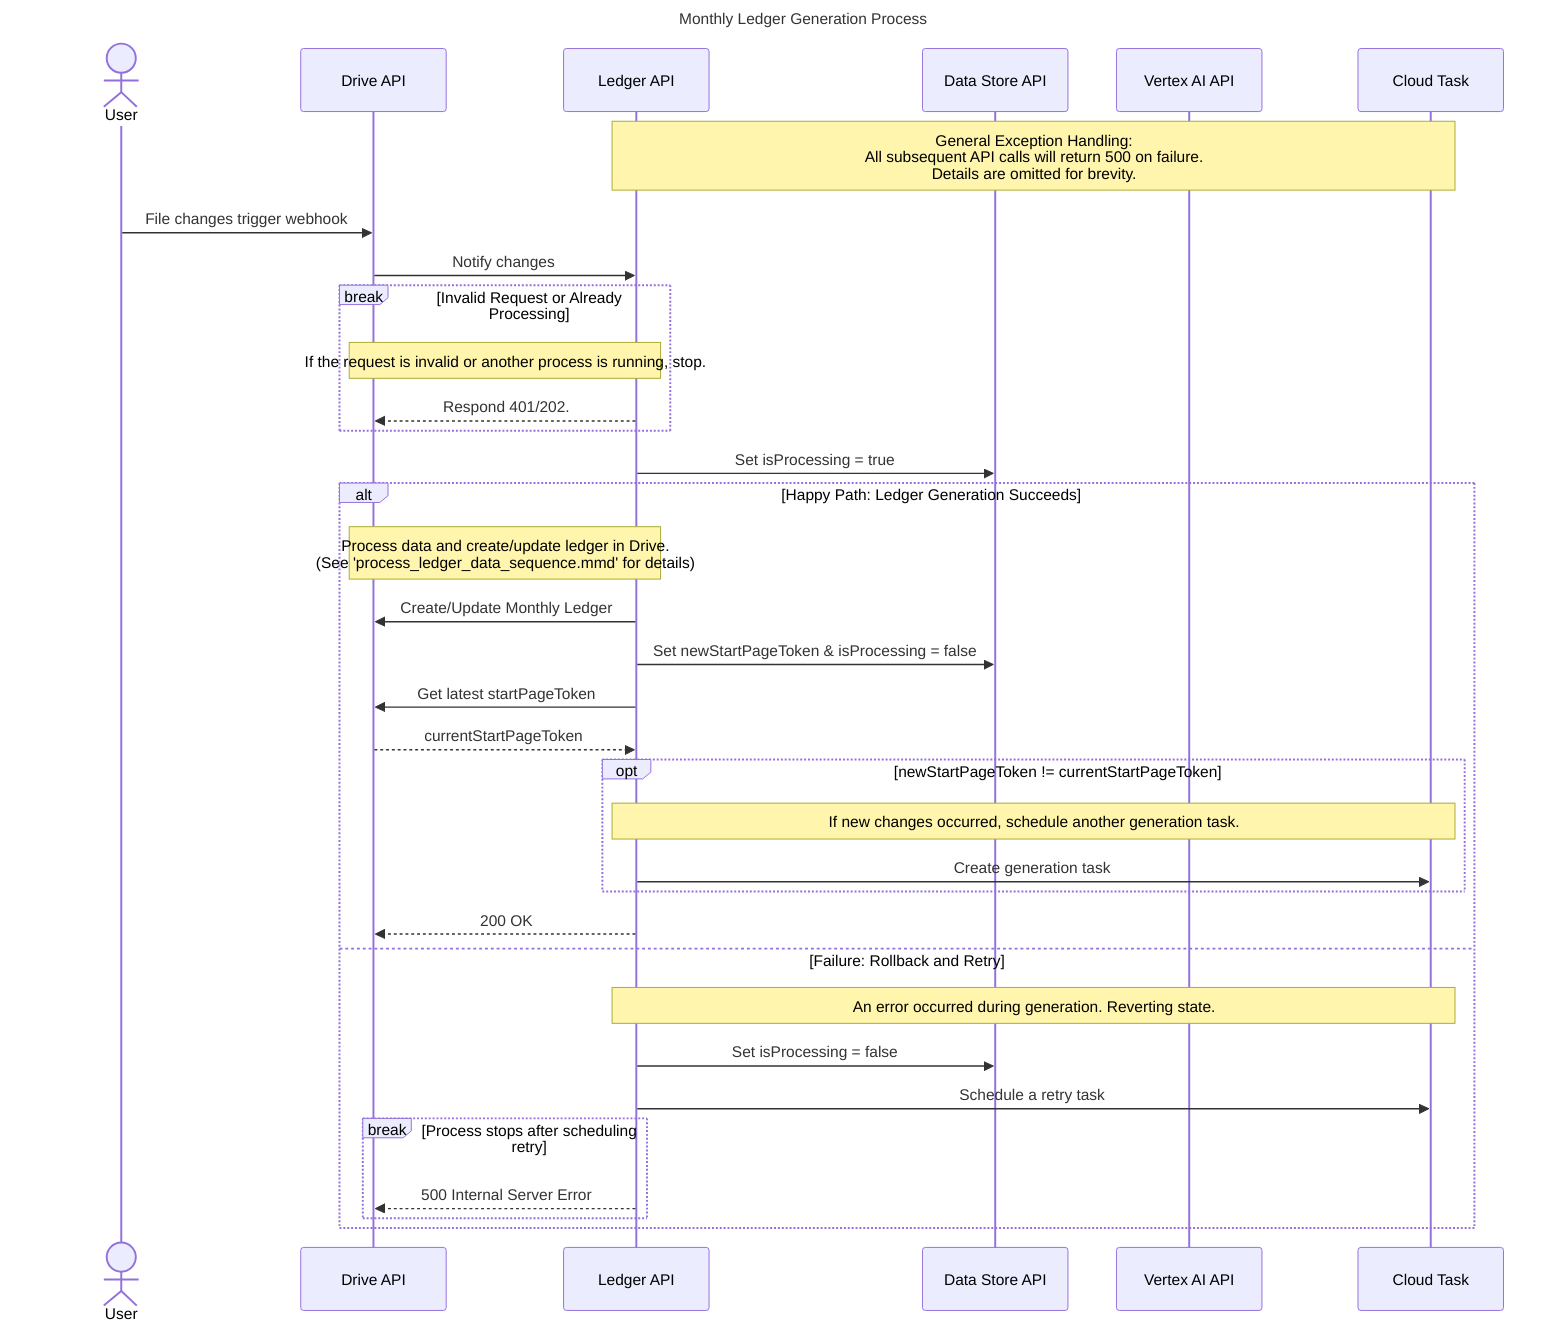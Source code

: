 sequenceDiagram
  title Monthly Ledger Generation Process

  actor User
  participant Drive API
  participant Ledger API
  participant Data Store API
  participant Vertex AI API
  participant Cloud Task

  note over Ledger API, Cloud Task: General Exception Handling:<br/>All subsequent API calls will return 500 on failure.<br/>Details are omitted for brevity.

  User ->> Drive API: File changes trigger webhook
  Drive API ->> Ledger API: Notify changes

  break Invalid Request or Already Processing
    note over Drive API, Ledger API: If the request is invalid or another process is running, stop.
    Ledger API -->> Drive API: Respond 401/202.
  end

  Ledger API ->> Data Store API: Set isProcessing = true

  alt Happy Path: Ledger Generation Succeeds
    note over Ledger API, Drive API: Process data and create/update ledger in Drive.<br/>(See 'process_ledger_data_sequence.mmd' for details)
    Ledger API ->> Drive API: Create/Update Monthly Ledger
    
    Ledger API ->> Data Store API: Set newStartPageToken & isProcessing = false

    Ledger API ->> Drive API: Get latest startPageToken
    Drive API -->> Ledger API: currentStartPageToken
    opt newStartPageToken != currentStartPageToken
      note over Ledger API, Cloud Task: If new changes occurred, schedule another generation task.
      Ledger API ->> Cloud Task: Create generation task
    end

    Ledger API -->> Drive API: 200 OK

  else Failure: Rollback and Retry
    note over Ledger API, Cloud Task: An error occurred during generation. Reverting state.
    Ledger API ->> Data Store API: Set isProcessing = false
    Ledger API ->> Cloud Task: Schedule a retry task
    break Process stops after scheduling retry
      Ledger API -->> Drive API: 500 Internal Server Error
    end
  end